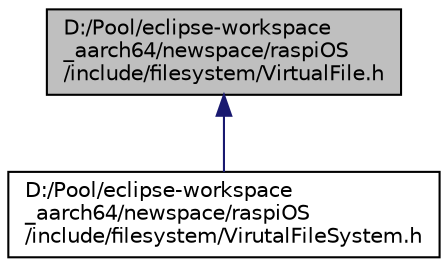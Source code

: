 digraph "D:/Pool/eclipse-workspace_aarch64/newspace/raspiOS/include/filesystem/VirtualFile.h"
{
  edge [fontname="Helvetica",fontsize="10",labelfontname="Helvetica",labelfontsize="10"];
  node [fontname="Helvetica",fontsize="10",shape=record];
  Node1213 [label="D:/Pool/eclipse-workspace\l_aarch64/newspace/raspiOS\l/include/filesystem/VirtualFile.h",height=0.2,width=0.4,color="black", fillcolor="grey75", style="filled", fontcolor="black"];
  Node1213 -> Node1214 [dir="back",color="midnightblue",fontsize="10",style="solid",fontname="Helvetica"];
  Node1214 [label="D:/Pool/eclipse-workspace\l_aarch64/newspace/raspiOS\l/include/filesystem/VirutalFileSystem.h",height=0.2,width=0.4,color="black", fillcolor="white", style="filled",URL="$d7/dc3/_virutal_file_system_8h.html"];
}
